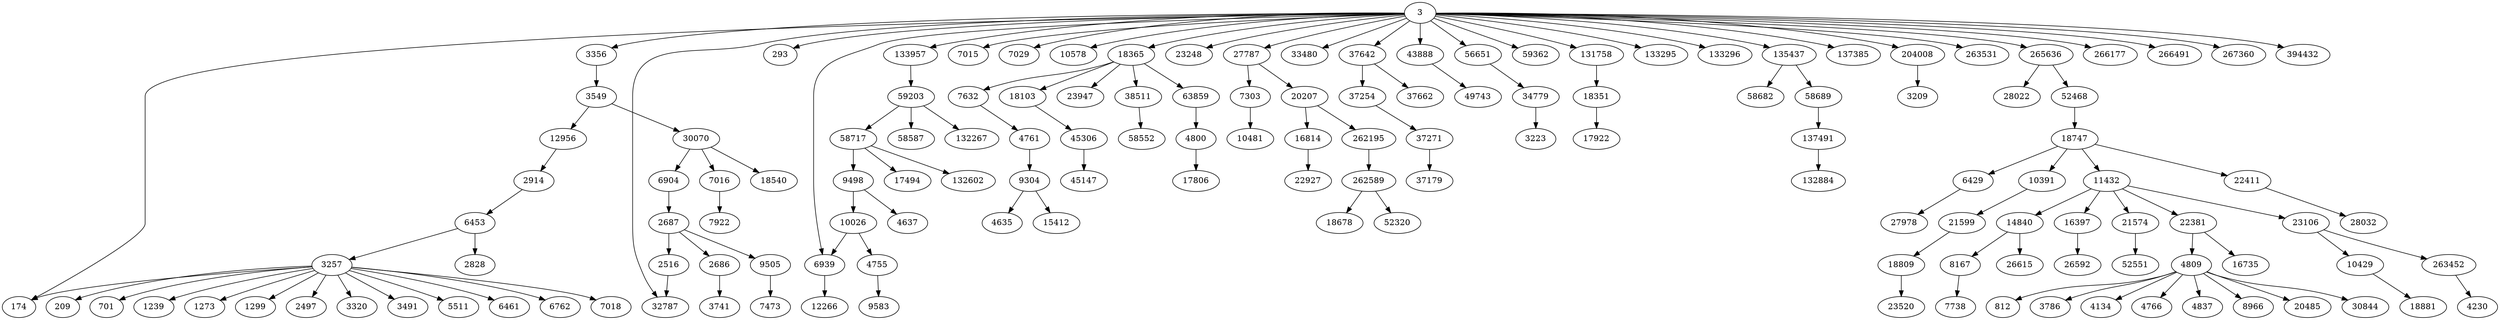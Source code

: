 digraph {
  // Node definitions.
  3;
  174;
  209;
  293;
  701;
  812;
  1239;
  1273;
  1299;
  2497;
  2516;
  2686;
  2687;
  2828;
  2914;
  3209;
  3223;
  3257;
  3320;
  3356;
  3491;
  3549;
  3741;
  3786;
  4134;
  4230;
  4635;
  4637;
  4755;
  4761;
  4766;
  4800;
  4809;
  4837;
  5511;
  6429;
  6453;
  6461;
  6762;
  6904;
  6939;
  7015;
  7016;
  7018;
  7029;
  7303;
  7473;
  7632;
  7738;
  7922;
  8167;
  8966;
  9304;
  9498;
  9505;
  9583;
  10026;
  10391;
  10429;
  10481;
  10578;
  11432;
  12266;
  12956;
  14840;
  15412;
  16397;
  16735;
  16814;
  17494;
  17806;
  17922;
  18103;
  18351;
  18365;
  18540;
  18678;
  18747;
  18809;
  18881;
  20207;
  20485;
  21574;
  21599;
  22381;
  22411;
  22927;
  23106;
  23248;
  23520;
  23947;
  26592;
  26615;
  27787;
  27978;
  28022;
  28032;
  30070;
  30844;
  32787;
  33480;
  34779;
  37179;
  37254;
  37271;
  37642;
  37662;
  38511;
  43888;
  45147;
  45306;
  49743;
  52320;
  52468;
  52551;
  56651;
  58552;
  58587;
  58682;
  58689;
  58717;
  59203;
  59362;
  63859;
  131758;
  132267;
  132602;
  132884;
  133295;
  133296;
  133957;
  135437;
  137385;
  137491;
  204008;
  262195;
  262589;
  263452;
  263531;
  265636;
  266177;
  266491;
  267360;
  394432;

  // Edge definitions.
  3 -> 174;
  3 -> 293;
  3 -> 3356;
  3 -> 6939;
  3 -> 7015;
  3 -> 7029;
  3 -> 10578;
  3 -> 18365;
  3 -> 23248;
  3 -> 27787;
  3 -> 32787;
  3 -> 33480;
  3 -> 37642;
  3 -> 43888;
  3 -> 56651;
  3 -> 59362;
  3 -> 131758;
  3 -> 133295;
  3 -> 133296;
  3 -> 133957;
  3 -> 135437;
  3 -> 137385;
  3 -> 204008;
  3 -> 263531;
  3 -> 265636;
  3 -> 266177;
  3 -> 266491;
  3 -> 267360;
  3 -> 394432;
  2516 -> 32787;
  2686 -> 3741;
  2687 -> 2516;
  2687 -> 2686;
  2687 -> 9505;
  2914 -> 6453;
  3257 -> 174;
  3257 -> 209;
  3257 -> 701;
  3257 -> 1239;
  3257 -> 1273;
  3257 -> 1299;
  3257 -> 2497;
  3257 -> 3320;
  3257 -> 3491;
  3257 -> 5511;
  3257 -> 6461;
  3257 -> 6762;
  3257 -> 7018;
  3356 -> 3549;
  3549 -> 12956;
  3549 -> 30070;
  4755 -> 9583;
  4761 -> 9304;
  4800 -> 17806;
  4809 -> 812;
  4809 -> 3786;
  4809 -> 4134;
  4809 -> 4766;
  4809 -> 4837;
  4809 -> 8966;
  4809 -> 20485;
  4809 -> 30844;
  6429 -> 27978;
  6453 -> 2828;
  6453 -> 3257;
  6904 -> 2687;
  6939 -> 12266;
  7016 -> 7922;
  7303 -> 10481;
  7632 -> 4761;
  8167 -> 7738;
  9304 -> 4635;
  9304 -> 15412;
  9498 -> 4637;
  9498 -> 10026;
  9505 -> 7473;
  10026 -> 4755;
  10026 -> 6939;
  10391 -> 21599;
  10429 -> 18881;
  11432 -> 14840;
  11432 -> 16397;
  11432 -> 21574;
  11432 -> 22381;
  11432 -> 23106;
  12956 -> 2914;
  14840 -> 8167;
  14840 -> 26615;
  16397 -> 26592;
  16814 -> 22927;
  18103 -> 45306;
  18351 -> 17922;
  18365 -> 7632;
  18365 -> 18103;
  18365 -> 23947;
  18365 -> 38511;
  18365 -> 63859;
  18747 -> 6429;
  18747 -> 10391;
  18747 -> 11432;
  18747 -> 22411;
  18809 -> 23520;
  20207 -> 16814;
  20207 -> 262195;
  21574 -> 52551;
  21599 -> 18809;
  22381 -> 4809;
  22381 -> 16735;
  22411 -> 28032;
  23106 -> 10429;
  23106 -> 263452;
  27787 -> 7303;
  27787 -> 20207;
  30070 -> 6904;
  30070 -> 7016;
  30070 -> 18540;
  34779 -> 3223;
  37254 -> 37271;
  37271 -> 37179;
  37642 -> 37254;
  37642 -> 37662;
  38511 -> 58552;
  43888 -> 49743;
  45306 -> 45147;
  52468 -> 18747;
  56651 -> 34779;
  58689 -> 137491;
  58717 -> 9498;
  58717 -> 17494;
  58717 -> 132602;
  59203 -> 58587;
  59203 -> 58717;
  59203 -> 132267;
  63859 -> 4800;
  131758 -> 18351;
  133957 -> 59203;
  135437 -> 58682;
  135437 -> 58689;
  137491 -> 132884;
  204008 -> 3209;
  262195 -> 262589;
  262589 -> 18678;
  262589 -> 52320;
  263452 -> 4230;
  265636 -> 28022;
  265636 -> 52468;
}
